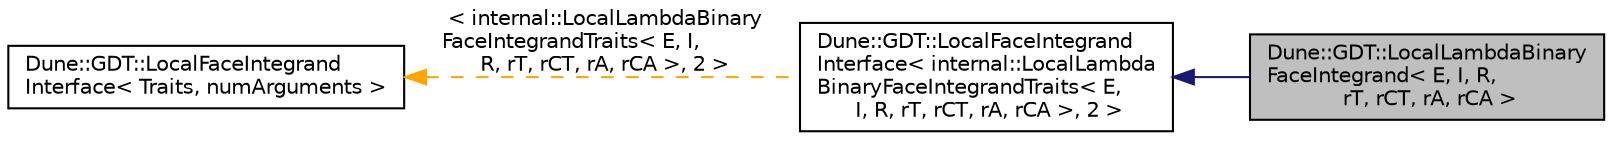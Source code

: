 digraph "Dune::GDT::LocalLambdaBinaryFaceIntegrand&lt; E, I, R, rT, rCT, rA, rCA &gt;"
{
  edge [fontname="Helvetica",fontsize="10",labelfontname="Helvetica",labelfontsize="10"];
  node [fontname="Helvetica",fontsize="10",shape=record];
  rankdir="LR";
  Node0 [label="Dune::GDT::LocalLambdaBinary\lFaceIntegrand\< E, I, R,\l rT, rCT, rA, rCA \>",height=0.2,width=0.4,color="black", fillcolor="grey75", style="filled", fontcolor="black"];
  Node1 -> Node0 [dir="back",color="midnightblue",fontsize="10",style="solid",fontname="Helvetica"];
  Node1 [label="Dune::GDT::LocalFaceIntegrand\lInterface\< internal::LocalLambda\lBinaryFaceIntegrandTraits\< E,\l I, R, rT, rCT, rA, rCA \>, 2 \>",height=0.2,width=0.4,color="black", fillcolor="white", style="filled",URL="$a01553.html"];
  Node2 -> Node1 [dir="back",color="orange",fontsize="10",style="dashed",label=" \< internal::LocalLambdaBinary\lFaceIntegrandTraits\< E, I,\l R, rT, rCT, rA, rCA \>, 2 \>" ,fontname="Helvetica"];
  Node2 [label="Dune::GDT::LocalFaceIntegrand\lInterface\< Traits, numArguments \>",height=0.2,width=0.4,color="black", fillcolor="white", style="filled",URL="$a01553.html",tooltip="Interface for local evaluations that depend on an intersection. "];
}
